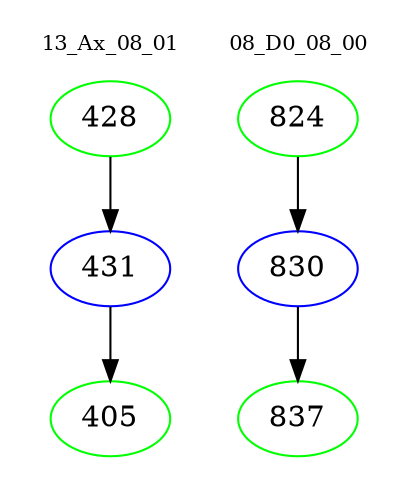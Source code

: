 digraph{
subgraph cluster_0 {
color = white
label = "13_Ax_08_01";
fontsize=10;
T0_428 [label="428", color="green"]
T0_428 -> T0_431 [color="black"]
T0_431 [label="431", color="blue"]
T0_431 -> T0_405 [color="black"]
T0_405 [label="405", color="green"]
}
subgraph cluster_1 {
color = white
label = "08_D0_08_00";
fontsize=10;
T1_824 [label="824", color="green"]
T1_824 -> T1_830 [color="black"]
T1_830 [label="830", color="blue"]
T1_830 -> T1_837 [color="black"]
T1_837 [label="837", color="green"]
}
}

